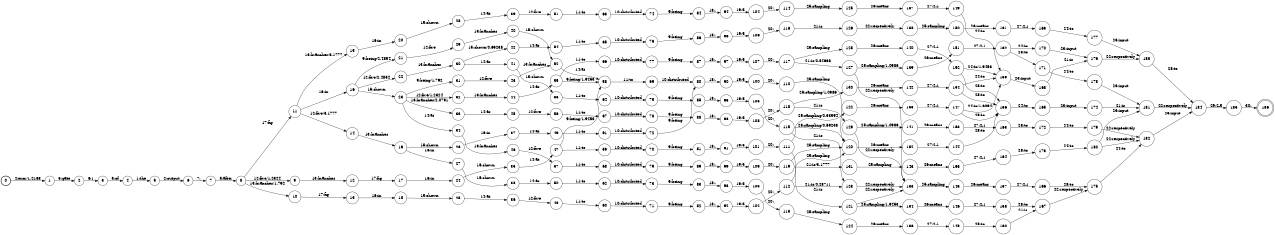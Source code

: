 digraph FST {
rankdir = LR;
size = "8.5,11";
label = "";
center = 1;
orientation = Portrait;
ranksep = "0.4";
nodesep = "0.25";
0 [label = "0", shape = circle, style = bold, fontsize = 14]
	0 -> 1 [label = "4:exor/1.2168", fontsize = 14];
1 [label = "1", shape = circle, style = solid, fontsize = 14]
	1 -> 2 [label = "5:gate", fontsize = 14];
2 [label = "2", shape = circle, style = solid, fontsize = 14]
	2 -> 3 [label = "6:1", fontsize = 14];
3 [label = "3", shape = circle, style = solid, fontsize = 14]
	3 -> 4 [label = "3:of", fontsize = 14];
4 [label = "4", shape = circle, style = solid, fontsize = 14]
	4 -> 5 [label = "1:the", fontsize = 14];
5 [label = "5", shape = circle, style = solid, fontsize = 14]
	5 -> 6 [label = "2:output", fontsize = 14];
6 [label = "6", shape = circle, style = solid, fontsize = 14]
	6 -> 7 [label = "7:,", fontsize = 14];
7 [label = "7", shape = circle, style = solid, fontsize = 14]
	7 -> 8 [label = "8:after", fontsize = 14];
8 [label = "8", shape = circle, style = solid, fontsize = 14]
	8 -> 9 [label = "12:five/1.2324", fontsize = 14];
	8 -> 10 [label = "13:branches/1.792", fontsize = 14];
	8 -> 11 [label = "17:fig", fontsize = 14];
9 [label = "9", shape = circle, style = solid, fontsize = 14]
	9 -> 12 [label = "13:branches", fontsize = 14];
10 [label = "10", shape = circle, style = solid, fontsize = 14]
	10 -> 13 [label = "17:fig", fontsize = 14];
11 [label = "11", shape = circle, style = solid, fontsize = 14]
	11 -> 14 [label = "12:five/3.1777", fontsize = 14];
	11 -> 15 [label = "13:branches/3.1777", fontsize = 14];
	11 -> 16 [label = "16:in", fontsize = 14];
12 [label = "12", shape = circle, style = solid, fontsize = 14]
	12 -> 17 [label = "17:fig", fontsize = 14];
13 [label = "13", shape = circle, style = solid, fontsize = 14]
	13 -> 18 [label = "16:in", fontsize = 14];
14 [label = "14", shape = circle, style = solid, fontsize = 14]
	14 -> 19 [label = "13:branches", fontsize = 14];
15 [label = "15", shape = circle, style = solid, fontsize = 14]
	15 -> 20 [label = "16:in", fontsize = 14];
16 [label = "16", shape = circle, style = solid, fontsize = 14]
	16 -> 21 [label = "9:being/2.4854", fontsize = 14];
	16 -> 22 [label = "12:five/2.4854", fontsize = 14];
	16 -> 23 [label = "15:shown", fontsize = 14];
17 [label = "17", shape = circle, style = solid, fontsize = 14]
	17 -> 24 [label = "16:in", fontsize = 14];
18 [label = "18", shape = circle, style = solid, fontsize = 14]
	18 -> 25 [label = "15:shown", fontsize = 14];
19 [label = "19", shape = circle, style = solid, fontsize = 14]
	19 -> 26 [label = "15:shown", fontsize = 14];
	19 -> 27 [label = "16:in", fontsize = 14];
20 [label = "20", shape = circle, style = solid, fontsize = 14]
	20 -> 28 [label = "15:shown", fontsize = 14];
21 [label = "21", shape = circle, style = solid, fontsize = 14]
	21 -> 29 [label = "12:five", fontsize = 14];
22 [label = "22", shape = circle, style = solid, fontsize = 14]
	22 -> 30 [label = "13:branches", fontsize = 14];
23 [label = "23", shape = circle, style = solid, fontsize = 14]
	23 -> 31 [label = "9:being/1.792", fontsize = 14];
	23 -> 32 [label = "12:five/1.2324", fontsize = 14];
	23 -> 33 [label = "13:branches/2.0791", fontsize = 14];
	23 -> 34 [label = "14:as", fontsize = 14];
24 [label = "24", shape = circle, style = solid, fontsize = 14]
	24 -> 35 [label = "15:shown", fontsize = 14];
25 [label = "25", shape = circle, style = solid, fontsize = 14]
	25 -> 36 [label = "14:as", fontsize = 14];
26 [label = "26", shape = circle, style = solid, fontsize = 14]
	26 -> 37 [label = "16:in", fontsize = 14];
27 [label = "27", shape = circle, style = solid, fontsize = 14]
	27 -> 38 [label = "15:shown", fontsize = 14];
28 [label = "28", shape = circle, style = solid, fontsize = 14]
	28 -> 39 [label = "14:as", fontsize = 14];
29 [label = "29", shape = circle, style = solid, fontsize = 14]
	29 -> 40 [label = "13:branches", fontsize = 14];
30 [label = "30", shape = circle, style = solid, fontsize = 14]
	30 -> 41 [label = "14:as", fontsize = 14];
	30 -> 42 [label = "15:shown/0.69238", fontsize = 14];
31 [label = "31", shape = circle, style = solid, fontsize = 14]
	31 -> 43 [label = "12:five", fontsize = 14];
32 [label = "32", shape = circle, style = solid, fontsize = 14]
	32 -> 44 [label = "13:branches", fontsize = 14];
33 [label = "33", shape = circle, style = solid, fontsize = 14]
	33 -> 45 [label = "14:as", fontsize = 14];
34 [label = "34", shape = circle, style = solid, fontsize = 14]
	34 -> 46 [label = "13:branches", fontsize = 14];
35 [label = "35", shape = circle, style = solid, fontsize = 14]
	35 -> 47 [label = "14:as", fontsize = 14];
36 [label = "36", shape = circle, style = solid, fontsize = 14]
	36 -> 48 [label = "12:five", fontsize = 14];
37 [label = "37", shape = circle, style = solid, fontsize = 14]
	37 -> 49 [label = "14:as", fontsize = 14];
38 [label = "38", shape = circle, style = solid, fontsize = 14]
	38 -> 50 [label = "14:as", fontsize = 14];
39 [label = "39", shape = circle, style = solid, fontsize = 14]
	39 -> 51 [label = "12:five", fontsize = 14];
40 [label = "40", shape = circle, style = solid, fontsize = 14]
	40 -> 52 [label = "15:shown", fontsize = 14];
41 [label = "41", shape = circle, style = solid, fontsize = 14]
	41 -> 53 [label = "15:shown", fontsize = 14];
42 [label = "42", shape = circle, style = solid, fontsize = 14]
	42 -> 54 [label = "14:as", fontsize = 14];
43 [label = "43", shape = circle, style = solid, fontsize = 14]
	43 -> 52 [label = "13:branches", fontsize = 14];
44 [label = "44", shape = circle, style = solid, fontsize = 14]
	44 -> 55 [label = "14:as", fontsize = 14];
45 [label = "45", shape = circle, style = solid, fontsize = 14]
	45 -> 56 [label = "12:five", fontsize = 14];
46 [label = "46", shape = circle, style = solid, fontsize = 14]
	46 -> 57 [label = "12:five", fontsize = 14];
47 [label = "47", shape = circle, style = solid, fontsize = 14]
	47 -> 58 [label = "9:being/1.9453", fontsize = 14];
	47 -> 59 [label = "11:to", fontsize = 14];
48 [label = "48", shape = circle, style = solid, fontsize = 14]
	48 -> 60 [label = "11:to", fontsize = 14];
49 [label = "49", shape = circle, style = solid, fontsize = 14]
	49 -> 61 [label = "11:to", fontsize = 14];
50 [label = "50", shape = circle, style = solid, fontsize = 14]
	50 -> 62 [label = "11:to", fontsize = 14];
51 [label = "51", shape = circle, style = solid, fontsize = 14]
	51 -> 63 [label = "11:to", fontsize = 14];
52 [label = "52", shape = circle, style = solid, fontsize = 14]
	52 -> 58 [label = "14:as", fontsize = 14];
53 [label = "53", shape = circle, style = solid, fontsize = 14]
	53 -> 64 [label = "11:to", fontsize = 14];
54 [label = "54", shape = circle, style = solid, fontsize = 14]
	54 -> 65 [label = "11:to", fontsize = 14];
55 [label = "55", shape = circle, style = solid, fontsize = 14]
	55 -> 58 [label = "9:being/1.9453", fontsize = 14];
	55 -> 66 [label = "11:to", fontsize = 14];
56 [label = "56", shape = circle, style = solid, fontsize = 14]
	56 -> 67 [label = "11:to", fontsize = 14];
57 [label = "57", shape = circle, style = solid, fontsize = 14]
	57 -> 68 [label = "11:to", fontsize = 14];
58 [label = "58", shape = circle, style = solid, fontsize = 14]
	58 -> 69 [label = "11:to", fontsize = 14];
59 [label = "59", shape = circle, style = solid, fontsize = 14]
	59 -> 70 [label = "10:distributed", fontsize = 14];
60 [label = "60", shape = circle, style = solid, fontsize = 14]
	60 -> 71 [label = "10:distributed", fontsize = 14];
61 [label = "61", shape = circle, style = solid, fontsize = 14]
	61 -> 72 [label = "10:distributed", fontsize = 14];
62 [label = "62", shape = circle, style = solid, fontsize = 14]
	62 -> 73 [label = "10:distributed", fontsize = 14];
63 [label = "63", shape = circle, style = solid, fontsize = 14]
	63 -> 74 [label = "10:distributed", fontsize = 14];
64 [label = "64", shape = circle, style = solid, fontsize = 14]
	64 -> 75 [label = "10:distributed", fontsize = 14];
65 [label = "65", shape = circle, style = solid, fontsize = 14]
	65 -> 76 [label = "10:distributed", fontsize = 14];
66 [label = "66", shape = circle, style = solid, fontsize = 14]
	66 -> 77 [label = "10:distributed", fontsize = 14];
67 [label = "67", shape = circle, style = solid, fontsize = 14]
	67 -> 78 [label = "10:distributed", fontsize = 14];
68 [label = "68", shape = circle, style = solid, fontsize = 14]
	68 -> 79 [label = "10:distributed", fontsize = 14];
69 [label = "69", shape = circle, style = solid, fontsize = 14]
	69 -> 80 [label = "10:distributed", fontsize = 14];
70 [label = "70", shape = circle, style = solid, fontsize = 14]
	70 -> 81 [label = "9:being", fontsize = 14];
71 [label = "71", shape = circle, style = solid, fontsize = 14]
	71 -> 82 [label = "9:being", fontsize = 14];
72 [label = "72", shape = circle, style = solid, fontsize = 14]
	72 -> 80 [label = "9:being", fontsize = 14];
73 [label = "73", shape = circle, style = solid, fontsize = 14]
	73 -> 83 [label = "9:being", fontsize = 14];
74 [label = "74", shape = circle, style = solid, fontsize = 14]
	74 -> 84 [label = "9:being", fontsize = 14];
75 [label = "75", shape = circle, style = solid, fontsize = 14]
	75 -> 85 [label = "9:being", fontsize = 14];
76 [label = "76", shape = circle, style = solid, fontsize = 14]
	76 -> 86 [label = "9:being", fontsize = 14];
77 [label = "77", shape = circle, style = solid, fontsize = 14]
	77 -> 87 [label = "9:being", fontsize = 14];
78 [label = "78", shape = circle, style = solid, fontsize = 14]
	78 -> 88 [label = "9:being", fontsize = 14];
79 [label = "79", shape = circle, style = solid, fontsize = 14]
	79 -> 89 [label = "9:being", fontsize = 14];
80 [label = "80", shape = circle, style = solid, fontsize = 14]
	80 -> 90 [label = "18:.", fontsize = 14];
81 [label = "81", shape = circle, style = solid, fontsize = 14]
	81 -> 91 [label = "18:.", fontsize = 14];
82 [label = "82", shape = circle, style = solid, fontsize = 14]
	82 -> 92 [label = "18:.", fontsize = 14];
83 [label = "83", shape = circle, style = solid, fontsize = 14]
	83 -> 93 [label = "18:.", fontsize = 14];
84 [label = "84", shape = circle, style = solid, fontsize = 14]
	84 -> 94 [label = "18:.", fontsize = 14];
85 [label = "85", shape = circle, style = solid, fontsize = 14]
	85 -> 95 [label = "18:.", fontsize = 14];
86 [label = "86", shape = circle, style = solid, fontsize = 14]
	86 -> 96 [label = "18:.", fontsize = 14];
87 [label = "87", shape = circle, style = solid, fontsize = 14]
	87 -> 97 [label = "18:.", fontsize = 14];
88 [label = "88", shape = circle, style = solid, fontsize = 14]
	88 -> 98 [label = "18:.", fontsize = 14];
89 [label = "89", shape = circle, style = solid, fontsize = 14]
	89 -> 99 [label = "18:.", fontsize = 14];
90 [label = "90", shape = circle, style = solid, fontsize = 14]
	90 -> 100 [label = "19:5", fontsize = 14];
91 [label = "91", shape = circle, style = solid, fontsize = 14]
	91 -> 101 [label = "19:5", fontsize = 14];
92 [label = "92", shape = circle, style = solid, fontsize = 14]
	92 -> 102 [label = "19:5", fontsize = 14];
93 [label = "93", shape = circle, style = solid, fontsize = 14]
	93 -> 103 [label = "19:5", fontsize = 14];
94 [label = "94", shape = circle, style = solid, fontsize = 14]
	94 -> 104 [label = "19:5", fontsize = 14];
95 [label = "95", shape = circle, style = solid, fontsize = 14]
	95 -> 105 [label = "19:5", fontsize = 14];
96 [label = "96", shape = circle, style = solid, fontsize = 14]
	96 -> 106 [label = "19:5", fontsize = 14];
97 [label = "97", shape = circle, style = solid, fontsize = 14]
	97 -> 107 [label = "19:5", fontsize = 14];
98 [label = "98", shape = circle, style = solid, fontsize = 14]
	98 -> 108 [label = "19:5", fontsize = 14];
99 [label = "99", shape = circle, style = solid, fontsize = 14]
	99 -> 109 [label = "19:5", fontsize = 14];
100 [label = "100", shape = circle, style = solid, fontsize = 14]
	100 -> 110 [label = "20:,", fontsize = 14];
101 [label = "101", shape = circle, style = solid, fontsize = 14]
	101 -> 111 [label = "20:,", fontsize = 14];
102 [label = "102", shape = circle, style = solid, fontsize = 14]
	102 -> 112 [label = "20:,", fontsize = 14];
103 [label = "103", shape = circle, style = solid, fontsize = 14]
	103 -> 113 [label = "20:,", fontsize = 14];
104 [label = "104", shape = circle, style = solid, fontsize = 14]
	104 -> 114 [label = "20:,", fontsize = 14];
105 [label = "105", shape = circle, style = solid, fontsize = 14]
	105 -> 115 [label = "20:,", fontsize = 14];
106 [label = "106", shape = circle, style = solid, fontsize = 14]
	106 -> 116 [label = "20:,", fontsize = 14];
107 [label = "107", shape = circle, style = solid, fontsize = 14]
	107 -> 117 [label = "20:,", fontsize = 14];
108 [label = "108", shape = circle, style = solid, fontsize = 14]
	108 -> 118 [label = "20:,", fontsize = 14];
109 [label = "109", shape = circle, style = solid, fontsize = 14]
	109 -> 119 [label = "20:,", fontsize = 14];
110 [label = "110", shape = circle, style = solid, fontsize = 14]
	110 -> 120 [label = "25:sampling", fontsize = 14];
111 [label = "111", shape = circle, style = solid, fontsize = 14]
	111 -> 121 [label = "21:is", fontsize = 14];
	111 -> 122 [label = "25:sampling/0.33594", fontsize = 14];
112 [label = "112", shape = circle, style = solid, fontsize = 14]
	112 -> 123 [label = "21:is/0.28711", fontsize = 14];
	112 -> 120 [label = "25:sampling", fontsize = 14];
113 [label = "113", shape = circle, style = solid, fontsize = 14]
	113 -> 124 [label = "25:sampling", fontsize = 14];
114 [label = "114", shape = circle, style = solid, fontsize = 14]
	114 -> 125 [label = "25:sampling", fontsize = 14];
115 [label = "115", shape = circle, style = solid, fontsize = 14]
	115 -> 123 [label = "21:is", fontsize = 14];
	115 -> 120 [label = "25:sampling/0.69238", fontsize = 14];
116 [label = "116", shape = circle, style = solid, fontsize = 14]
	116 -> 126 [label = "21:is", fontsize = 14];
117 [label = "117", shape = circle, style = solid, fontsize = 14]
	117 -> 127 [label = "21:is/0.84668", fontsize = 14];
	117 -> 128 [label = "25:sampling", fontsize = 14];
118 [label = "118", shape = circle, style = solid, fontsize = 14]
	118 -> 129 [label = "21:is", fontsize = 14];
	118 -> 130 [label = "25:sampling/1.0986", fontsize = 14];
119 [label = "119", shape = circle, style = solid, fontsize = 14]
	119 -> 131 [label = "21:is/3.1777", fontsize = 14];
	119 -> 120 [label = "25:sampling", fontsize = 14];
120 [label = "120", shape = circle, style = solid, fontsize = 14]
	120 -> 132 [label = "26:means", fontsize = 14];
121 [label = "121", shape = circle, style = solid, fontsize = 14]
	121 -> 133 [label = "22:respectively", fontsize = 14];
	121 -> 134 [label = "25:sampling/1.9453", fontsize = 14];
122 [label = "122", shape = circle, style = solid, fontsize = 14]
	122 -> 135 [label = "26:means", fontsize = 14];
123 [label = "123", shape = circle, style = solid, fontsize = 14]
	123 -> 133 [label = "22:respectively", fontsize = 14];
124 [label = "124", shape = circle, style = solid, fontsize = 14]
	124 -> 136 [label = "26:means", fontsize = 14];
125 [label = "125", shape = circle, style = solid, fontsize = 14]
	125 -> 137 [label = "26:means", fontsize = 14];
126 [label = "126", shape = circle, style = solid, fontsize = 14]
	126 -> 138 [label = "22:respectively", fontsize = 14];
127 [label = "127", shape = circle, style = solid, fontsize = 14]
	127 -> 133 [label = "22:respectively", fontsize = 14];
	127 -> 139 [label = "25:sampling/1.0986", fontsize = 14];
128 [label = "128", shape = circle, style = solid, fontsize = 14]
	128 -> 140 [label = "26:means", fontsize = 14];
129 [label = "129", shape = circle, style = solid, fontsize = 14]
	129 -> 133 [label = "22:respectively", fontsize = 14];
	129 -> 141 [label = "25:sampling/1.0986", fontsize = 14];
130 [label = "130", shape = circle, style = solid, fontsize = 14]
	130 -> 142 [label = "26:means", fontsize = 14];
131 [label = "131", shape = circle, style = solid, fontsize = 14]
	131 -> 143 [label = "25:sampling", fontsize = 14];
132 [label = "132", shape = circle, style = solid, fontsize = 14]
	132 -> 144 [label = "27:2-1", fontsize = 14];
133 [label = "133", shape = circle, style = solid, fontsize = 14]
	133 -> 145 [label = "25:sampling", fontsize = 14];
134 [label = "134", shape = circle, style = solid, fontsize = 14]
	134 -> 146 [label = "26:means", fontsize = 14];
135 [label = "135", shape = circle, style = solid, fontsize = 14]
	135 -> 147 [label = "27:2-1", fontsize = 14];
136 [label = "136", shape = circle, style = solid, fontsize = 14]
	136 -> 148 [label = "27:2-1", fontsize = 14];
137 [label = "137", shape = circle, style = solid, fontsize = 14]
	137 -> 149 [label = "27:2-1", fontsize = 14];
138 [label = "138", shape = circle, style = solid, fontsize = 14]
	138 -> 150 [label = "25:sampling", fontsize = 14];
139 [label = "139", shape = circle, style = solid, fontsize = 14]
	139 -> 151 [label = "26:means", fontsize = 14];
140 [label = "140", shape = circle, style = solid, fontsize = 14]
	140 -> 152 [label = "27:2-1", fontsize = 14];
141 [label = "141", shape = circle, style = solid, fontsize = 14]
	141 -> 153 [label = "26:means", fontsize = 14];
142 [label = "142", shape = circle, style = solid, fontsize = 14]
	142 -> 154 [label = "27:2-1", fontsize = 14];
143 [label = "143", shape = circle, style = solid, fontsize = 14]
	143 -> 155 [label = "26:means", fontsize = 14];
144 [label = "144", shape = circle, style = solid, fontsize = 14]
	144 -> 156 [label = "28:to", fontsize = 14];
145 [label = "145", shape = circle, style = solid, fontsize = 14]
	145 -> 157 [label = "26:means", fontsize = 14];
146 [label = "146", shape = circle, style = solid, fontsize = 14]
	146 -> 158 [label = "27:2-1", fontsize = 14];
147 [label = "147", shape = circle, style = solid, fontsize = 14]
	147 -> 159 [label = "24:to/1.6094", fontsize = 14];
	147 -> 156 [label = "28:to", fontsize = 14];
148 [label = "148", shape = circle, style = solid, fontsize = 14]
	148 -> 160 [label = "28:to", fontsize = 14];
149 [label = "149", shape = circle, style = solid, fontsize = 14]
	149 -> 159 [label = "24:to", fontsize = 14];
150 [label = "150", shape = circle, style = solid, fontsize = 14]
	150 -> 161 [label = "26:means", fontsize = 14];
151 [label = "151", shape = circle, style = solid, fontsize = 14]
	151 -> 162 [label = "27:2-1", fontsize = 14];
152 [label = "152", shape = circle, style = solid, fontsize = 14]
	152 -> 156 [label = "28:to", fontsize = 14];
	152 -> 159 [label = "24:to/1.9453", fontsize = 14];
153 [label = "153", shape = circle, style = solid, fontsize = 14]
	153 -> 163 [label = "27:2-1", fontsize = 14];
154 [label = "154", shape = circle, style = solid, fontsize = 14]
	154 -> 156 [label = "28:to", fontsize = 14];
	154 -> 159 [label = "24:to", fontsize = 14];
155 [label = "155", shape = circle, style = solid, fontsize = 14]
	155 -> 164 [label = "27:2-1", fontsize = 14];
156 [label = "156", shape = circle, style = solid, fontsize = 14]
	156 -> 165 [label = "24:to", fontsize = 14];
157 [label = "157", shape = circle, style = solid, fontsize = 14]
	157 -> 166 [label = "27:2-1", fontsize = 14];
158 [label = "158", shape = circle, style = solid, fontsize = 14]
	158 -> 167 [label = "28:to", fontsize = 14];
159 [label = "159", shape = circle, style = solid, fontsize = 14]
	159 -> 168 [label = "23:input", fontsize = 14];
160 [label = "160", shape = circle, style = solid, fontsize = 14]
	160 -> 167 [label = "21:is", fontsize = 14];
161 [label = "161", shape = circle, style = solid, fontsize = 14]
	161 -> 169 [label = "27:2-1", fontsize = 14];
162 [label = "162", shape = circle, style = solid, fontsize = 14]
	162 -> 170 [label = "24:to", fontsize = 14];
	162 -> 171 [label = "28:to", fontsize = 14];
163 [label = "163", shape = circle, style = solid, fontsize = 14]
	163 -> 172 [label = "28:to", fontsize = 14];
164 [label = "164", shape = circle, style = solid, fontsize = 14]
	164 -> 173 [label = "28:to", fontsize = 14];
165 [label = "165", shape = circle, style = solid, fontsize = 14]
	165 -> 174 [label = "23:input", fontsize = 14];
166 [label = "166", shape = circle, style = solid, fontsize = 14]
	166 -> 175 [label = "28:to", fontsize = 14];
167 [label = "167", shape = circle, style = solid, fontsize = 14]
	167 -> 175 [label = "22:respectively", fontsize = 14];
168 [label = "168", shape = circle, style = solid, fontsize = 14]
	168 -> 176 [label = "21:is", fontsize = 14];
169 [label = "169", shape = circle, style = solid, fontsize = 14]
	169 -> 177 [label = "24:to", fontsize = 14];
170 [label = "170", shape = circle, style = solid, fontsize = 14]
	170 -> 176 [label = "23:input", fontsize = 14];
171 [label = "171", shape = circle, style = solid, fontsize = 14]
	171 -> 178 [label = "24:to", fontsize = 14];
172 [label = "172", shape = circle, style = solid, fontsize = 14]
	172 -> 179 [label = "24:to", fontsize = 14];
173 [label = "173", shape = circle, style = solid, fontsize = 14]
	173 -> 180 [label = "24:to", fontsize = 14];
174 [label = "174", shape = circle, style = solid, fontsize = 14]
	174 -> 181 [label = "21:is", fontsize = 14];
175 [label = "175", shape = circle, style = solid, fontsize = 14]
	175 -> 182 [label = "24:to", fontsize = 14];
176 [label = "176", shape = circle, style = solid, fontsize = 14]
	176 -> 183 [label = "22:respectively", fontsize = 14];
177 [label = "177", shape = circle, style = solid, fontsize = 14]
	177 -> 183 [label = "23:input", fontsize = 14];
178 [label = "178", shape = circle, style = solid, fontsize = 14]
	178 -> 181 [label = "23:input", fontsize = 14];
179 [label = "179", shape = circle, style = solid, fontsize = 14]
	179 -> 182 [label = "22:respectively", fontsize = 14];
180 [label = "180", shape = circle, style = solid, fontsize = 14]
	180 -> 182 [label = "22:respectively", fontsize = 14];
	180 -> 181 [label = "23:input", fontsize = 14];
181 [label = "181", shape = circle, style = solid, fontsize = 14]
	181 -> 184 [label = "22:respectively", fontsize = 14];
182 [label = "182", shape = circle, style = solid, fontsize = 14]
	182 -> 184 [label = "23:input", fontsize = 14];
183 [label = "183", shape = circle, style = solid, fontsize = 14]
	183 -> 184 [label = "28:to", fontsize = 14];
184 [label = "184", shape = circle, style = solid, fontsize = 14]
	184 -> 185 [label = "29:2-5", fontsize = 14];
185 [label = "185", shape = circle, style = solid, fontsize = 14]
	185 -> 186 [label = "30:.", fontsize = 14];
186 [label = "186", shape = doublecircle, style = solid, fontsize = 14]
}
